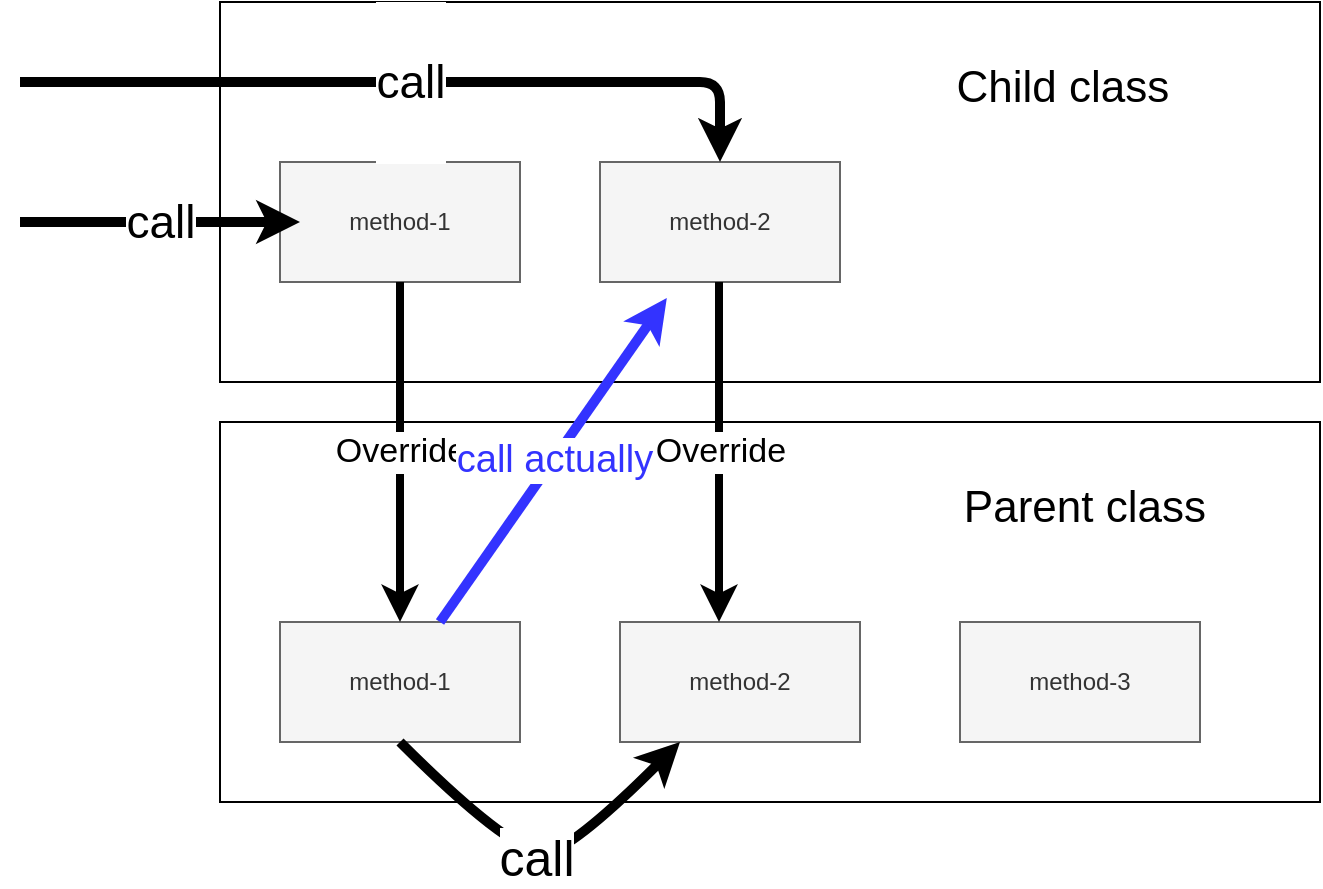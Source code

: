 <mxfile version="14.9.6" type="device"><diagram id="UYvIrT0J8yI-F0457mwd" name="Page-1"><mxGraphModel dx="1226" dy="968" grid="1" gridSize="10" guides="1" tooltips="1" connect="1" arrows="1" fold="1" page="1" pageScale="1" pageWidth="850" pageHeight="1100" math="0" shadow="0"><root><mxCell id="0"/><mxCell id="1" parent="0"/><mxCell id="baHs-SrCQ_ebcMPmJLyE-1" value="&lt;font style=&quot;font-size: 22px&quot;&gt;Parent class&amp;nbsp; &amp;nbsp; &amp;nbsp; &amp;nbsp; &amp;nbsp;&lt;br&gt;&lt;br&gt;&lt;br&gt;&lt;br&gt;&lt;br&gt;&lt;/font&gt;" style="rounded=0;whiteSpace=wrap;html=1;align=right;" parent="1" vertex="1"><mxGeometry x="180" y="540" width="550" height="190" as="geometry"/></mxCell><mxCell id="baHs-SrCQ_ebcMPmJLyE-2" value="&lt;div&gt;&lt;span style=&quot;font-size: 22px&quot;&gt;Child class&amp;nbsp; &amp;nbsp; &amp;nbsp; &amp;nbsp; &amp;nbsp; &amp;nbsp;&amp;nbsp;&lt;/span&gt;&lt;/div&gt;&lt;font style=&quot;font-size: 22px&quot;&gt;&lt;br&gt;&lt;br&gt;&lt;br&gt;&lt;br&gt;&lt;/font&gt;" style="rounded=0;whiteSpace=wrap;html=1;align=right;" parent="1" vertex="1"><mxGeometry x="180" y="330" width="550" height="190" as="geometry"/></mxCell><mxCell id="baHs-SrCQ_ebcMPmJLyE-3" value="method-1" style="rounded=0;whiteSpace=wrap;html=1;fillColor=#f5f5f5;strokeColor=#666666;fontColor=#333333;" parent="1" vertex="1"><mxGeometry x="210" y="640" width="120" height="60" as="geometry"/></mxCell><mxCell id="baHs-SrCQ_ebcMPmJLyE-4" value="method-2" style="rounded=0;whiteSpace=wrap;html=1;fillColor=#f5f5f5;strokeColor=#666666;fontColor=#333333;" parent="1" vertex="1"><mxGeometry x="380" y="640" width="120" height="60" as="geometry"/></mxCell><mxCell id="baHs-SrCQ_ebcMPmJLyE-5" value="method-3" style="rounded=0;whiteSpace=wrap;html=1;fillColor=#f5f5f5;strokeColor=#666666;fontColor=#333333;" parent="1" vertex="1"><mxGeometry x="550" y="640" width="120" height="60" as="geometry"/></mxCell><mxCell id="baHs-SrCQ_ebcMPmJLyE-7" value="method-1" style="rounded=0;whiteSpace=wrap;html=1;fillColor=#f5f5f5;strokeColor=#666666;fontColor=#333333;" parent="1" vertex="1"><mxGeometry x="210" y="410" width="120" height="60" as="geometry"/></mxCell><mxCell id="baHs-SrCQ_ebcMPmJLyE-8" value="method-2" style="rounded=0;whiteSpace=wrap;html=1;fillColor=#f5f5f5;strokeColor=#666666;fontColor=#333333;" parent="1" vertex="1"><mxGeometry x="370" y="410" width="120" height="60" as="geometry"/></mxCell><mxCell id="baHs-SrCQ_ebcMPmJLyE-9" value="&lt;font style=&quot;font-size: 17px&quot;&gt;Override&lt;/font&gt;" style="endArrow=classic;html=1;exitX=0.5;exitY=1;exitDx=0;exitDy=0;entryX=0.5;entryY=0;entryDx=0;entryDy=0;strokeWidth=4;" parent="1" source="baHs-SrCQ_ebcMPmJLyE-7" target="baHs-SrCQ_ebcMPmJLyE-3" edge="1"><mxGeometry width="50" height="50" relative="1" as="geometry"><mxPoint x="490" y="560" as="sourcePoint"/><mxPoint x="540" y="510" as="targetPoint"/></mxGeometry></mxCell><mxCell id="baHs-SrCQ_ebcMPmJLyE-10" value="&lt;font style=&quot;font-size: 17px&quot;&gt;Override&lt;/font&gt;" style="endArrow=classic;html=1;exitX=0.5;exitY=1;exitDx=0;exitDy=0;entryX=0.5;entryY=0;entryDx=0;entryDy=0;strokeWidth=4;" parent="1" edge="1"><mxGeometry width="50" height="50" relative="1" as="geometry"><mxPoint x="429.5" y="470" as="sourcePoint"/><mxPoint x="429.5" y="640" as="targetPoint"/></mxGeometry></mxCell><mxCell id="h1DOBKE-_YzLiH8H1bUC-3" value="&#10;&#10;&lt;span style=&quot;color: rgb(0, 0, 0); font-family: helvetica; font-size: 23px; font-style: normal; font-weight: 400; letter-spacing: normal; text-align: center; text-indent: 0px; text-transform: none; word-spacing: 0px; background-color: rgb(255, 255, 255); display: inline; float: none;&quot;&gt;call&lt;/span&gt;&#10;&#10;" style="endArrow=classic;html=1;shadow=0;startSize=7;endSize=6;sourcePerimeterSpacing=0;targetPerimeterSpacing=8;strokeWidth=5;" edge="1" parent="1"><mxGeometry width="50" height="50" relative="1" as="geometry"><mxPoint x="80" y="440" as="sourcePoint"/><mxPoint x="220" y="440" as="targetPoint"/><Array as="points"/></mxGeometry></mxCell><mxCell id="h1DOBKE-_YzLiH8H1bUC-4" value="&#10;&#10;&lt;span style=&quot;color: rgb(0, 0, 0); font-family: helvetica; font-size: 23px; font-style: normal; font-weight: 400; letter-spacing: normal; text-align: center; text-indent: 0px; text-transform: none; word-spacing: 0px; background-color: rgb(255, 255, 255); display: inline; float: none;&quot;&gt;call&lt;/span&gt;&#10;&#10;" style="endArrow=classic;html=1;shadow=0;startSize=7;endSize=6;sourcePerimeterSpacing=0;targetPerimeterSpacing=8;strokeWidth=5;" edge="1" parent="1"><mxGeometry width="50" height="50" relative="1" as="geometry"><mxPoint x="80" y="370" as="sourcePoint"/><mxPoint x="430" y="410" as="targetPoint"/><Array as="points"><mxPoint x="430" y="370"/></Array></mxGeometry></mxCell><mxCell id="h1DOBKE-_YzLiH8H1bUC-5" value="&lt;font style=&quot;font-size: 25px&quot;&gt;call&lt;/font&gt;" style="curved=1;endArrow=classic;html=1;shadow=0;startSize=7;endSize=6;sourcePerimeterSpacing=0;targetPerimeterSpacing=8;strokeWidth=5;exitX=0.5;exitY=1;exitDx=0;exitDy=0;entryX=0.25;entryY=1;entryDx=0;entryDy=0;" edge="1" parent="1" source="baHs-SrCQ_ebcMPmJLyE-3" target="baHs-SrCQ_ebcMPmJLyE-4"><mxGeometry width="50" height="50" relative="1" as="geometry"><mxPoint x="350" y="830" as="sourcePoint"/><mxPoint x="400" y="708" as="targetPoint"/><Array as="points"><mxPoint x="330" y="760"/><mxPoint x="360" y="750"/></Array></mxGeometry></mxCell><mxCell id="h1DOBKE-_YzLiH8H1bUC-6" value="&lt;font style=&quot;font-size: 19px&quot; color=&quot;#3333ff&quot;&gt;call actually&lt;/font&gt;" style="endArrow=classic;html=1;shadow=0;startSize=7;endSize=6;sourcePerimeterSpacing=0;targetPerimeterSpacing=8;strokeWidth=5;strokeColor=#3333FF;" edge="1" parent="1" target="baHs-SrCQ_ebcMPmJLyE-8"><mxGeometry width="50" height="50" relative="1" as="geometry"><mxPoint x="290" y="640" as="sourcePoint"/><mxPoint x="340" y="590" as="targetPoint"/></mxGeometry></mxCell></root></mxGraphModel></diagram></mxfile>